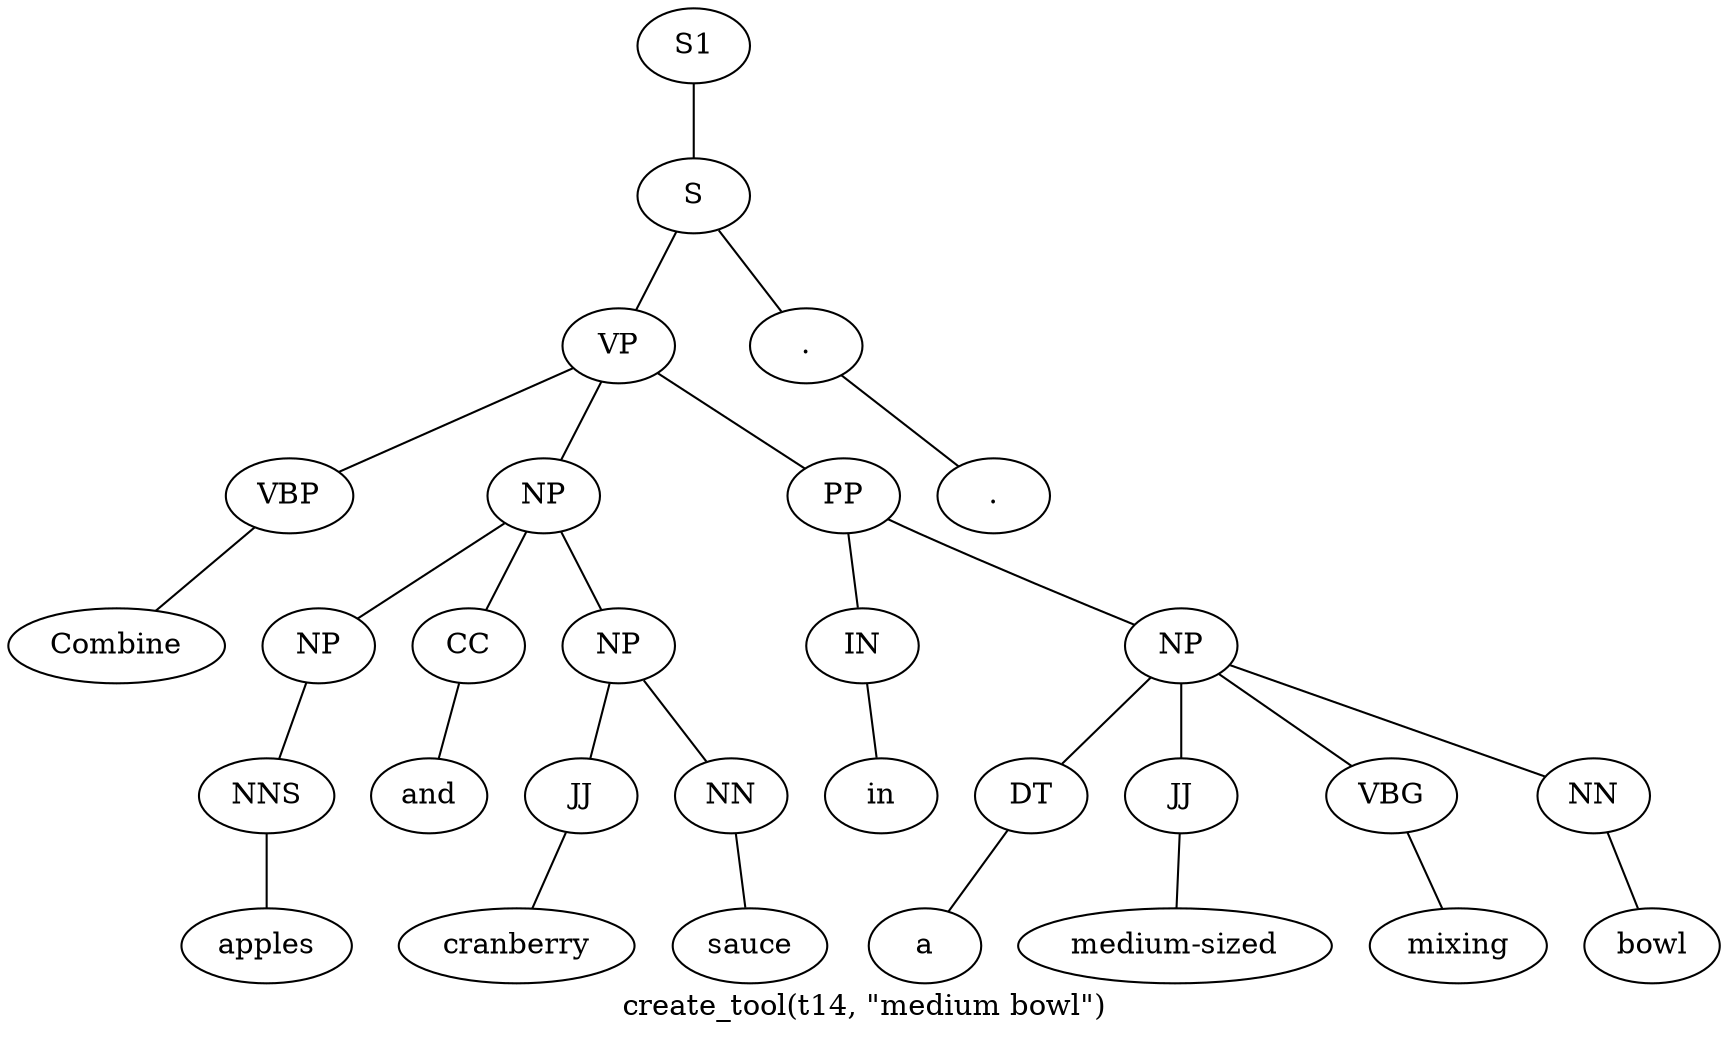 graph SyntaxGraph {
	label = "create_tool(t14, \"medium bowl\")";
	Node0 [label="S1"];
	Node1 [label="S"];
	Node2 [label="VP"];
	Node3 [label="VBP"];
	Node4 [label="Combine"];
	Node5 [label="NP"];
	Node6 [label="NP"];
	Node7 [label="NNS"];
	Node8 [label="apples"];
	Node9 [label="CC"];
	Node10 [label="and"];
	Node11 [label="NP"];
	Node12 [label="JJ"];
	Node13 [label="cranberry"];
	Node14 [label="NN"];
	Node15 [label="sauce"];
	Node16 [label="PP"];
	Node17 [label="IN"];
	Node18 [label="in"];
	Node19 [label="NP"];
	Node20 [label="DT"];
	Node21 [label="a"];
	Node22 [label="JJ"];
	Node23 [label="medium-sized"];
	Node24 [label="VBG"];
	Node25 [label="mixing"];
	Node26 [label="NN"];
	Node27 [label="bowl"];
	Node28 [label="."];
	Node29 [label="."];

	Node0 -- Node1;
	Node1 -- Node2;
	Node1 -- Node28;
	Node2 -- Node3;
	Node2 -- Node5;
	Node2 -- Node16;
	Node3 -- Node4;
	Node5 -- Node6;
	Node5 -- Node9;
	Node5 -- Node11;
	Node6 -- Node7;
	Node7 -- Node8;
	Node9 -- Node10;
	Node11 -- Node12;
	Node11 -- Node14;
	Node12 -- Node13;
	Node14 -- Node15;
	Node16 -- Node17;
	Node16 -- Node19;
	Node17 -- Node18;
	Node19 -- Node20;
	Node19 -- Node22;
	Node19 -- Node24;
	Node19 -- Node26;
	Node20 -- Node21;
	Node22 -- Node23;
	Node24 -- Node25;
	Node26 -- Node27;
	Node28 -- Node29;
}
